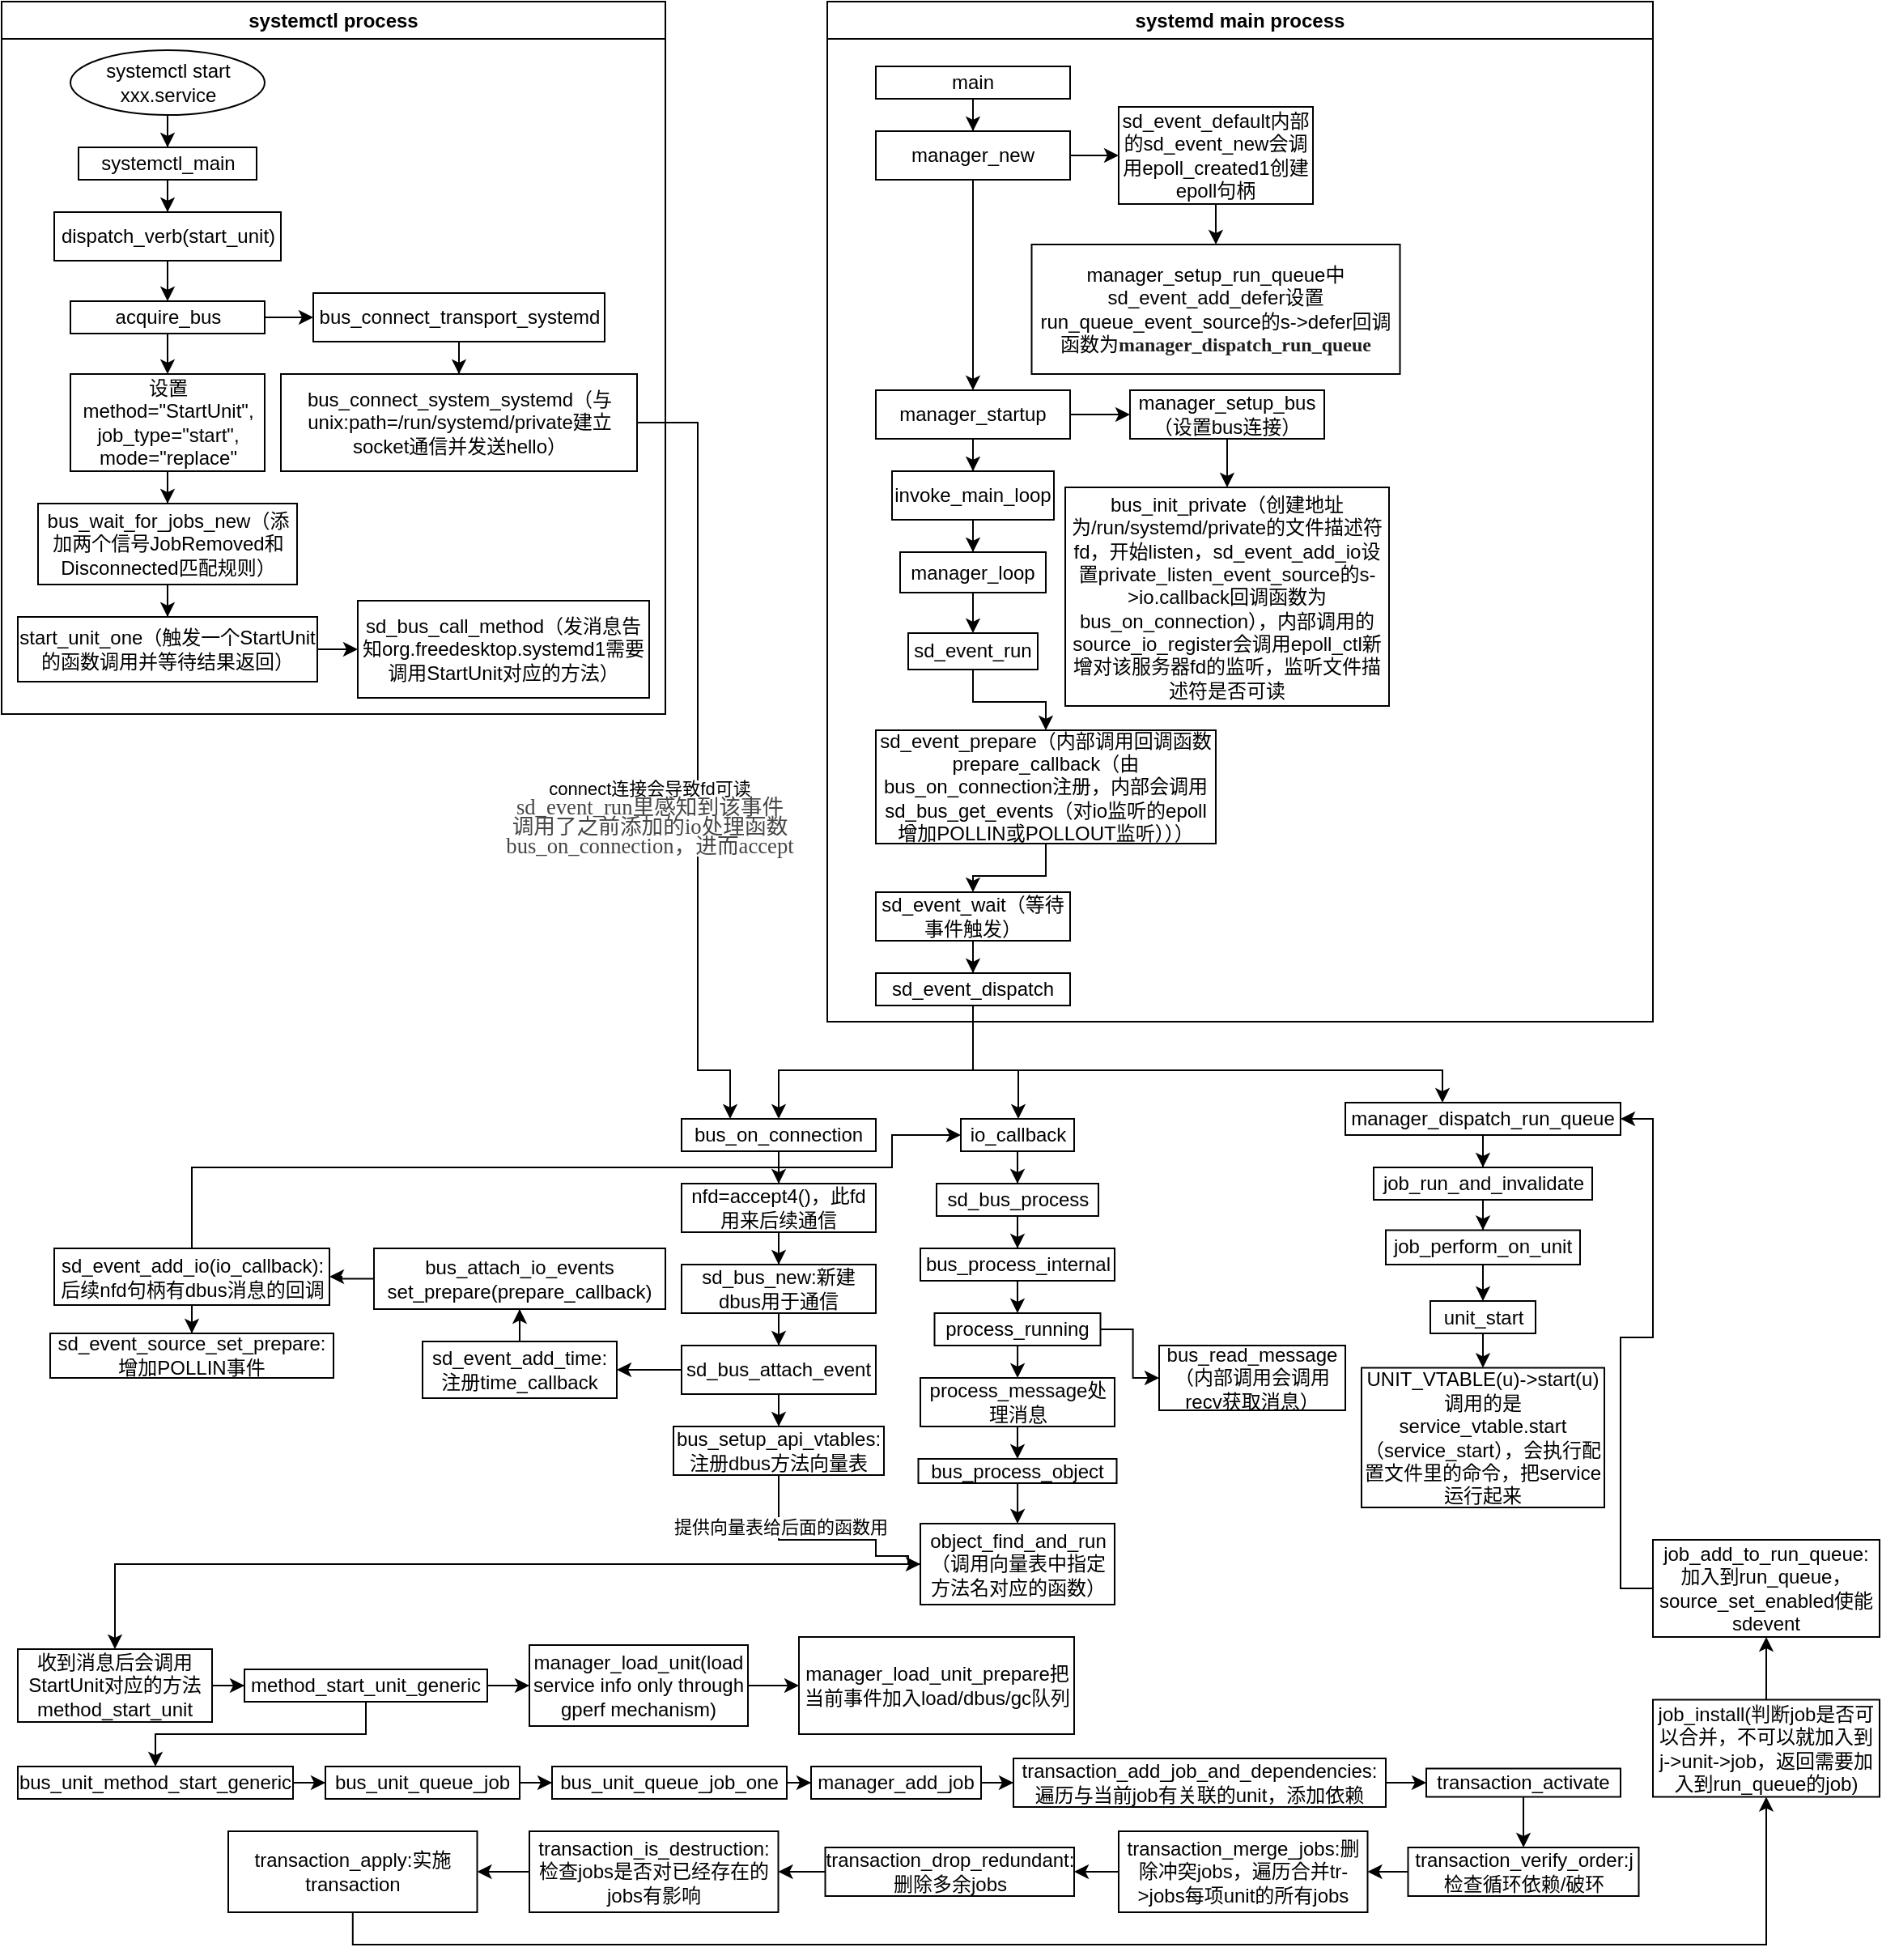 <mxfile version="21.6.8" type="device">
  <diagram name="第 1 页" id="Sv8gfq-oGtwOi1AYE0HM">
    <mxGraphModel dx="1035" dy="1901" grid="1" gridSize="10" guides="1" tooltips="1" connect="1" arrows="1" fold="1" page="1" pageScale="1" pageWidth="827" pageHeight="1169" math="0" shadow="0">
      <root>
        <mxCell id="0" />
        <mxCell id="1" parent="0" />
        <mxCell id="uN5XoOegQ3-Jw41yovLt-6" value="systemctl process" style="swimlane;whiteSpace=wrap;html=1;" parent="1" vertex="1">
          <mxGeometry x="20" y="-60" width="410" height="440" as="geometry">
            <mxRectangle x="70" y="-100" width="140" height="30" as="alternateBounds" />
          </mxGeometry>
        </mxCell>
        <mxCell id="uN5XoOegQ3-Jw41yovLt-11" value="" style="edgeStyle=orthogonalEdgeStyle;rounded=0;orthogonalLoop=1;jettySize=auto;html=1;" parent="uN5XoOegQ3-Jw41yovLt-6" source="uN5XoOegQ3-Jw41yovLt-3" target="uN5XoOegQ3-Jw41yovLt-10" edge="1">
          <mxGeometry relative="1" as="geometry" />
        </mxCell>
        <mxCell id="uN5XoOegQ3-Jw41yovLt-3" value="systemctl_main" style="whiteSpace=wrap;html=1;rounded=0;" parent="uN5XoOegQ3-Jw41yovLt-6" vertex="1">
          <mxGeometry x="47.5" y="90" width="110" height="20" as="geometry" />
        </mxCell>
        <mxCell id="uN5XoOegQ3-Jw41yovLt-31" style="edgeStyle=orthogonalEdgeStyle;rounded=0;orthogonalLoop=1;jettySize=auto;html=1;entryX=0.5;entryY=0;entryDx=0;entryDy=0;" parent="uN5XoOegQ3-Jw41yovLt-6" source="uN5XoOegQ3-Jw41yovLt-8" target="uN5XoOegQ3-Jw41yovLt-3" edge="1">
          <mxGeometry relative="1" as="geometry" />
        </mxCell>
        <mxCell id="uN5XoOegQ3-Jw41yovLt-8" value="systemctl start xxx.service" style="ellipse;whiteSpace=wrap;html=1;" parent="uN5XoOegQ3-Jw41yovLt-6" vertex="1">
          <mxGeometry x="42.5" y="30" width="120" height="40" as="geometry" />
        </mxCell>
        <mxCell id="uN5XoOegQ3-Jw41yovLt-13" value="" style="edgeStyle=orthogonalEdgeStyle;rounded=0;orthogonalLoop=1;jettySize=auto;html=1;" parent="uN5XoOegQ3-Jw41yovLt-6" source="uN5XoOegQ3-Jw41yovLt-10" target="uN5XoOegQ3-Jw41yovLt-12" edge="1">
          <mxGeometry relative="1" as="geometry" />
        </mxCell>
        <mxCell id="uN5XoOegQ3-Jw41yovLt-10" value="dispatch_verb(start_unit)" style="whiteSpace=wrap;html=1;rounded=0;" parent="uN5XoOegQ3-Jw41yovLt-6" vertex="1">
          <mxGeometry x="32.5" y="130" width="140" height="30" as="geometry" />
        </mxCell>
        <mxCell id="uN5XoOegQ3-Jw41yovLt-15" value="" style="edgeStyle=orthogonalEdgeStyle;rounded=0;orthogonalLoop=1;jettySize=auto;html=1;" parent="uN5XoOegQ3-Jw41yovLt-6" source="uN5XoOegQ3-Jw41yovLt-12" target="uN5XoOegQ3-Jw41yovLt-14" edge="1">
          <mxGeometry relative="1" as="geometry" />
        </mxCell>
        <mxCell id="uN5XoOegQ3-Jw41yovLt-19" value="" style="edgeStyle=orthogonalEdgeStyle;rounded=0;orthogonalLoop=1;jettySize=auto;html=1;" parent="uN5XoOegQ3-Jw41yovLt-6" source="uN5XoOegQ3-Jw41yovLt-12" target="uN5XoOegQ3-Jw41yovLt-18" edge="1">
          <mxGeometry relative="1" as="geometry" />
        </mxCell>
        <mxCell id="uN5XoOegQ3-Jw41yovLt-12" value="acquire_bus" style="rounded=0;whiteSpace=wrap;html=1;" parent="uN5XoOegQ3-Jw41yovLt-6" vertex="1">
          <mxGeometry x="42.5" y="185" width="120" height="20" as="geometry" />
        </mxCell>
        <mxCell id="uN5XoOegQ3-Jw41yovLt-17" value="" style="edgeStyle=orthogonalEdgeStyle;rounded=0;orthogonalLoop=1;jettySize=auto;html=1;" parent="uN5XoOegQ3-Jw41yovLt-6" source="uN5XoOegQ3-Jw41yovLt-14" target="uN5XoOegQ3-Jw41yovLt-16" edge="1">
          <mxGeometry relative="1" as="geometry" />
        </mxCell>
        <mxCell id="uN5XoOegQ3-Jw41yovLt-14" value="bus_connect_transport_systemd" style="whiteSpace=wrap;html=1;rounded=0;" parent="uN5XoOegQ3-Jw41yovLt-6" vertex="1">
          <mxGeometry x="192.5" y="180" width="180" height="30" as="geometry" />
        </mxCell>
        <mxCell id="uN5XoOegQ3-Jw41yovLt-16" value="bus_connect_system_systemd（与unix:path=/run/systemd/private建立socket通信并发送hello）" style="whiteSpace=wrap;html=1;rounded=0;" parent="uN5XoOegQ3-Jw41yovLt-6" vertex="1">
          <mxGeometry x="172.5" y="230" width="220" height="60" as="geometry" />
        </mxCell>
        <mxCell id="uN5XoOegQ3-Jw41yovLt-23" value="" style="edgeStyle=orthogonalEdgeStyle;rounded=0;orthogonalLoop=1;jettySize=auto;html=1;" parent="uN5XoOegQ3-Jw41yovLt-6" source="uN5XoOegQ3-Jw41yovLt-18" target="uN5XoOegQ3-Jw41yovLt-22" edge="1">
          <mxGeometry relative="1" as="geometry" />
        </mxCell>
        <mxCell id="uN5XoOegQ3-Jw41yovLt-18" value="设置method=&quot;StartUnit&quot;, job_type=&quot;start&quot;, mode=&quot;replace&quot;" style="whiteSpace=wrap;html=1;rounded=0;" parent="uN5XoOegQ3-Jw41yovLt-6" vertex="1">
          <mxGeometry x="42.5" y="230" width="120" height="60" as="geometry" />
        </mxCell>
        <mxCell id="uN5XoOegQ3-Jw41yovLt-25" value="" style="edgeStyle=orthogonalEdgeStyle;rounded=0;orthogonalLoop=1;jettySize=auto;html=1;" parent="uN5XoOegQ3-Jw41yovLt-6" source="uN5XoOegQ3-Jw41yovLt-22" target="uN5XoOegQ3-Jw41yovLt-24" edge="1">
          <mxGeometry relative="1" as="geometry" />
        </mxCell>
        <mxCell id="uN5XoOegQ3-Jw41yovLt-22" value="bus_wait_for_jobs_new（添加两个信号JobRemoved和Disconnected匹配规则）" style="whiteSpace=wrap;html=1;rounded=0;" parent="uN5XoOegQ3-Jw41yovLt-6" vertex="1">
          <mxGeometry x="22.5" y="310" width="160" height="50" as="geometry" />
        </mxCell>
        <mxCell id="uN5XoOegQ3-Jw41yovLt-27" value="" style="edgeStyle=orthogonalEdgeStyle;rounded=0;orthogonalLoop=1;jettySize=auto;html=1;" parent="uN5XoOegQ3-Jw41yovLt-6" source="uN5XoOegQ3-Jw41yovLt-24" target="uN5XoOegQ3-Jw41yovLt-26" edge="1">
          <mxGeometry relative="1" as="geometry" />
        </mxCell>
        <mxCell id="uN5XoOegQ3-Jw41yovLt-24" value="start_unit_one（触发一个StartUnit的函数调用并等待结果返回）" style="whiteSpace=wrap;html=1;rounded=0;" parent="uN5XoOegQ3-Jw41yovLt-6" vertex="1">
          <mxGeometry x="10" y="380" width="185" height="40" as="geometry" />
        </mxCell>
        <mxCell id="uN5XoOegQ3-Jw41yovLt-26" value="sd_bus_call_method（发消息告知org.freedesktop.systemd1需要调用StartUnit对应的方法）" style="whiteSpace=wrap;html=1;rounded=0;" parent="uN5XoOegQ3-Jw41yovLt-6" vertex="1">
          <mxGeometry x="220" y="370" width="180" height="60" as="geometry" />
        </mxCell>
        <mxCell id="uN5XoOegQ3-Jw41yovLt-33" value="systemd main process" style="swimlane;whiteSpace=wrap;html=1;" parent="1" vertex="1">
          <mxGeometry x="530" y="-60" width="510" height="630" as="geometry">
            <mxRectangle x="530" y="-60" width="170" height="30" as="alternateBounds" />
          </mxGeometry>
        </mxCell>
        <mxCell id="uN5XoOegQ3-Jw41yovLt-36" value="" style="edgeStyle=orthogonalEdgeStyle;rounded=0;orthogonalLoop=1;jettySize=auto;html=1;" parent="uN5XoOegQ3-Jw41yovLt-33" source="uN5XoOegQ3-Jw41yovLt-34" target="uN5XoOegQ3-Jw41yovLt-35" edge="1">
          <mxGeometry relative="1" as="geometry" />
        </mxCell>
        <mxCell id="uN5XoOegQ3-Jw41yovLt-34" value="main" style="whiteSpace=wrap;html=1;" parent="uN5XoOegQ3-Jw41yovLt-33" vertex="1">
          <mxGeometry x="30" y="40" width="120" height="20" as="geometry" />
        </mxCell>
        <mxCell id="uN5XoOegQ3-Jw41yovLt-38" value="" style="edgeStyle=orthogonalEdgeStyle;rounded=0;orthogonalLoop=1;jettySize=auto;html=1;" parent="uN5XoOegQ3-Jw41yovLt-33" source="uN5XoOegQ3-Jw41yovLt-35" target="uN5XoOegQ3-Jw41yovLt-37" edge="1">
          <mxGeometry relative="1" as="geometry" />
        </mxCell>
        <mxCell id="uN5XoOegQ3-Jw41yovLt-47" value="" style="edgeStyle=orthogonalEdgeStyle;rounded=0;orthogonalLoop=1;jettySize=auto;html=1;" parent="uN5XoOegQ3-Jw41yovLt-33" source="uN5XoOegQ3-Jw41yovLt-35" target="uN5XoOegQ3-Jw41yovLt-46" edge="1">
          <mxGeometry relative="1" as="geometry" />
        </mxCell>
        <mxCell id="uN5XoOegQ3-Jw41yovLt-35" value="manager_new" style="whiteSpace=wrap;html=1;" parent="uN5XoOegQ3-Jw41yovLt-33" vertex="1">
          <mxGeometry x="30" y="80" width="120" height="30" as="geometry" />
        </mxCell>
        <mxCell id="uN5XoOegQ3-Jw41yovLt-43" value="" style="edgeStyle=orthogonalEdgeStyle;rounded=0;orthogonalLoop=1;jettySize=auto;html=1;" parent="uN5XoOegQ3-Jw41yovLt-33" source="uN5XoOegQ3-Jw41yovLt-37" target="uN5XoOegQ3-Jw41yovLt-39" edge="1">
          <mxGeometry relative="1" as="geometry" />
        </mxCell>
        <mxCell id="uN5XoOegQ3-Jw41yovLt-37" value="sd_event_default内部的sd_event_new会调用epoll_created1创建epoll句柄" style="whiteSpace=wrap;html=1;" parent="uN5XoOegQ3-Jw41yovLt-33" vertex="1">
          <mxGeometry x="180" y="65" width="120" height="60" as="geometry" />
        </mxCell>
        <mxCell id="uN5XoOegQ3-Jw41yovLt-39" value="manager_setup_run_queue中sd_event_add_defer设置run_queue_event_source的s-&amp;gt;defer回调函数为&lt;span style=&quot;font-family: &amp;quot;Microsoft YaHei&amp;quot;; font-weight: 600;&quot;&gt;&lt;font style=&quot;font-size: 12px;&quot; color=&quot;#1e1e1e&quot;&gt;manager_dispatch_run_queue&lt;/font&gt;&lt;/span&gt;" style="whiteSpace=wrap;html=1;align=center;verticalAlign=middle;" parent="uN5XoOegQ3-Jw41yovLt-33" vertex="1">
          <mxGeometry x="126.25" y="150" width="227.5" height="80" as="geometry" />
        </mxCell>
        <mxCell id="uN5XoOegQ3-Jw41yovLt-50" value="" style="edgeStyle=orthogonalEdgeStyle;rounded=0;orthogonalLoop=1;jettySize=auto;html=1;" parent="uN5XoOegQ3-Jw41yovLt-33" source="uN5XoOegQ3-Jw41yovLt-46" target="uN5XoOegQ3-Jw41yovLt-49" edge="1">
          <mxGeometry relative="1" as="geometry" />
        </mxCell>
        <mxCell id="uN5XoOegQ3-Jw41yovLt-54" value="" style="edgeStyle=orthogonalEdgeStyle;rounded=0;orthogonalLoop=1;jettySize=auto;html=1;" parent="uN5XoOegQ3-Jw41yovLt-33" source="uN5XoOegQ3-Jw41yovLt-46" target="uN5XoOegQ3-Jw41yovLt-53" edge="1">
          <mxGeometry relative="1" as="geometry" />
        </mxCell>
        <mxCell id="uN5XoOegQ3-Jw41yovLt-46" value="manager_startup" style="whiteSpace=wrap;html=1;" parent="uN5XoOegQ3-Jw41yovLt-33" vertex="1">
          <mxGeometry x="30" y="240" width="120" height="30" as="geometry" />
        </mxCell>
        <mxCell id="uN5XoOegQ3-Jw41yovLt-52" value="" style="edgeStyle=orthogonalEdgeStyle;rounded=0;orthogonalLoop=1;jettySize=auto;html=1;" parent="uN5XoOegQ3-Jw41yovLt-33" source="uN5XoOegQ3-Jw41yovLt-49" target="uN5XoOegQ3-Jw41yovLt-51" edge="1">
          <mxGeometry relative="1" as="geometry" />
        </mxCell>
        <mxCell id="uN5XoOegQ3-Jw41yovLt-49" value="manager_setup_bus（设置bus连接）" style="whiteSpace=wrap;html=1;" parent="uN5XoOegQ3-Jw41yovLt-33" vertex="1">
          <mxGeometry x="187" y="240" width="120" height="30" as="geometry" />
        </mxCell>
        <mxCell id="uN5XoOegQ3-Jw41yovLt-51" value="bus_init_private（创建地址为/run/systemd/private的文件描述符fd，开始listen，sd_event_add_io设置private_listen_event_source的s-&amp;gt;io.callback回调函数为bus_on_connection），内部调用的source_io_register会调用epoll_ctl新增对该服务器fd的监听，监听文件描述符是否可读" style="whiteSpace=wrap;html=1;" parent="uN5XoOegQ3-Jw41yovLt-33" vertex="1">
          <mxGeometry x="147" y="300" width="200" height="135" as="geometry" />
        </mxCell>
        <mxCell id="uN5XoOegQ3-Jw41yovLt-56" value="" style="edgeStyle=orthogonalEdgeStyle;rounded=0;orthogonalLoop=1;jettySize=auto;html=1;" parent="uN5XoOegQ3-Jw41yovLt-33" source="uN5XoOegQ3-Jw41yovLt-53" target="uN5XoOegQ3-Jw41yovLt-55" edge="1">
          <mxGeometry relative="1" as="geometry" />
        </mxCell>
        <mxCell id="uN5XoOegQ3-Jw41yovLt-53" value="invoke_main_loop" style="whiteSpace=wrap;html=1;" parent="uN5XoOegQ3-Jw41yovLt-33" vertex="1">
          <mxGeometry x="40" y="290" width="100" height="30" as="geometry" />
        </mxCell>
        <mxCell id="uN5XoOegQ3-Jw41yovLt-58" value="" style="edgeStyle=orthogonalEdgeStyle;rounded=0;orthogonalLoop=1;jettySize=auto;html=1;" parent="uN5XoOegQ3-Jw41yovLt-33" source="uN5XoOegQ3-Jw41yovLt-55" target="uN5XoOegQ3-Jw41yovLt-57" edge="1">
          <mxGeometry relative="1" as="geometry" />
        </mxCell>
        <mxCell id="uN5XoOegQ3-Jw41yovLt-55" value="manager_loop" style="whiteSpace=wrap;html=1;" parent="uN5XoOegQ3-Jw41yovLt-33" vertex="1">
          <mxGeometry x="45" y="340" width="90" height="25" as="geometry" />
        </mxCell>
        <mxCell id="uN5XoOegQ3-Jw41yovLt-60" value="" style="edgeStyle=orthogonalEdgeStyle;rounded=0;orthogonalLoop=1;jettySize=auto;html=1;" parent="uN5XoOegQ3-Jw41yovLt-33" source="uN5XoOegQ3-Jw41yovLt-57" target="uN5XoOegQ3-Jw41yovLt-59" edge="1">
          <mxGeometry relative="1" as="geometry" />
        </mxCell>
        <mxCell id="uN5XoOegQ3-Jw41yovLt-57" value="sd_event_run" style="whiteSpace=wrap;html=1;" parent="uN5XoOegQ3-Jw41yovLt-33" vertex="1">
          <mxGeometry x="50" y="390" width="80" height="22.5" as="geometry" />
        </mxCell>
        <mxCell id="uN5XoOegQ3-Jw41yovLt-62" value="" style="edgeStyle=orthogonalEdgeStyle;rounded=0;orthogonalLoop=1;jettySize=auto;html=1;" parent="uN5XoOegQ3-Jw41yovLt-33" source="uN5XoOegQ3-Jw41yovLt-59" target="uN5XoOegQ3-Jw41yovLt-61" edge="1">
          <mxGeometry relative="1" as="geometry" />
        </mxCell>
        <mxCell id="uN5XoOegQ3-Jw41yovLt-59" value="sd_event_prepare（内部调用回调函数prepare_callback（由bus_on_connection注册，内部会调用sd_bus_get_events（对io监听的epoll增加POLLIN或POLLOUT监听）））" style="whiteSpace=wrap;html=1;" parent="uN5XoOegQ3-Jw41yovLt-33" vertex="1">
          <mxGeometry x="30" y="450" width="210" height="70" as="geometry" />
        </mxCell>
        <mxCell id="uN5XoOegQ3-Jw41yovLt-64" value="" style="edgeStyle=orthogonalEdgeStyle;rounded=0;orthogonalLoop=1;jettySize=auto;html=1;" parent="uN5XoOegQ3-Jw41yovLt-33" source="uN5XoOegQ3-Jw41yovLt-61" target="uN5XoOegQ3-Jw41yovLt-63" edge="1">
          <mxGeometry relative="1" as="geometry" />
        </mxCell>
        <mxCell id="uN5XoOegQ3-Jw41yovLt-61" value="sd_event_wait（等待事件触发）" style="whiteSpace=wrap;html=1;" parent="uN5XoOegQ3-Jw41yovLt-33" vertex="1">
          <mxGeometry x="30" y="550" width="120" height="30" as="geometry" />
        </mxCell>
        <mxCell id="uN5XoOegQ3-Jw41yovLt-63" value="sd_event_dispatch" style="whiteSpace=wrap;html=1;" parent="uN5XoOegQ3-Jw41yovLt-33" vertex="1">
          <mxGeometry x="30" y="600" width="120" height="20" as="geometry" />
        </mxCell>
        <mxCell id="uN5XoOegQ3-Jw41yovLt-67" style="edgeStyle=orthogonalEdgeStyle;rounded=0;orthogonalLoop=1;jettySize=auto;html=1;entryX=0.25;entryY=0;entryDx=0;entryDy=0;" parent="1" source="uN5XoOegQ3-Jw41yovLt-16" target="uN5XoOegQ3-Jw41yovLt-65" edge="1">
          <mxGeometry relative="1" as="geometry">
            <Array as="points">
              <mxPoint x="450" y="200" />
              <mxPoint x="450" y="600" />
              <mxPoint x="470" y="600" />
            </Array>
          </mxGeometry>
        </mxCell>
        <mxCell id="uN5XoOegQ3-Jw41yovLt-68" value="&lt;p style=&quot;margin: 0px; line-height: 100%;&quot; align=&quot;center&quot;&gt;connect连接会导致fd可读&lt;/p&gt;&lt;p style=&quot;margin: 0px; line-height: 100%;&quot; align=&quot;center&quot;&gt;&lt;span style=&quot;color: rgb(69, 69, 69); font-family: &amp;quot;Microsoft YaHei&amp;quot;; font-size: 10pt;&quot;&gt;sd_event_run里感知到该事件&lt;/span&gt;&lt;/p&gt;&lt;p style=&quot;margin: 0px; line-height: 100%;&quot; align=&quot;center&quot;&gt;&lt;span style=&quot;font-family: &amp;quot;Microsoft YaHei&amp;quot;; font-size: 10pt; color: rgb(69, 69, 69);&quot;&gt;调用了之前添加的io处理函数&lt;/span&gt;&lt;/p&gt;&lt;p style=&quot;margin: 0px; line-height: 100%;&quot; align=&quot;center&quot;&gt;&lt;span style=&quot;font-family: &amp;quot;Microsoft YaHei&amp;quot;; font-size: 10pt; color: rgb(69, 69, 69);&quot;&gt;bus_on_connection，进而accept&lt;/span&gt;&lt;/p&gt;" style="edgeLabel;html=1;align=center;verticalAlign=middle;resizable=0;points=[];labelBackgroundColor=default;labelBorderColor=none;" parent="uN5XoOegQ3-Jw41yovLt-67" vertex="1" connectable="0">
          <mxGeometry x="-0.057" y="-1" relative="1" as="geometry">
            <mxPoint x="-29" y="51" as="offset" />
          </mxGeometry>
        </mxCell>
        <mxCell id="uN5XoOegQ3-Jw41yovLt-70" value="" style="edgeStyle=orthogonalEdgeStyle;rounded=0;orthogonalLoop=1;jettySize=auto;html=1;" parent="1" source="uN5XoOegQ3-Jw41yovLt-65" target="uN5XoOegQ3-Jw41yovLt-69" edge="1">
          <mxGeometry relative="1" as="geometry" />
        </mxCell>
        <mxCell id="uN5XoOegQ3-Jw41yovLt-65" value="bus_on_connection" style="whiteSpace=wrap;html=1;" parent="1" vertex="1">
          <mxGeometry x="440" y="630" width="120" height="20" as="geometry" />
        </mxCell>
        <mxCell id="uN5XoOegQ3-Jw41yovLt-66" value="" style="edgeStyle=orthogonalEdgeStyle;rounded=0;orthogonalLoop=1;jettySize=auto;html=1;" parent="1" source="uN5XoOegQ3-Jw41yovLt-63" target="uN5XoOegQ3-Jw41yovLt-65" edge="1">
          <mxGeometry relative="1" as="geometry">
            <Array as="points">
              <mxPoint x="620" y="600" />
              <mxPoint x="500" y="600" />
            </Array>
          </mxGeometry>
        </mxCell>
        <mxCell id="uN5XoOegQ3-Jw41yovLt-72" value="" style="edgeStyle=orthogonalEdgeStyle;rounded=0;orthogonalLoop=1;jettySize=auto;html=1;" parent="1" source="uN5XoOegQ3-Jw41yovLt-69" target="uN5XoOegQ3-Jw41yovLt-71" edge="1">
          <mxGeometry relative="1" as="geometry" />
        </mxCell>
        <mxCell id="uN5XoOegQ3-Jw41yovLt-69" value="nfd=accept4()，此fd用来后续通信" style="whiteSpace=wrap;html=1;" parent="1" vertex="1">
          <mxGeometry x="440" y="670" width="120" height="30" as="geometry" />
        </mxCell>
        <mxCell id="uN5XoOegQ3-Jw41yovLt-74" value="" style="edgeStyle=orthogonalEdgeStyle;rounded=0;orthogonalLoop=1;jettySize=auto;html=1;" parent="1" source="uN5XoOegQ3-Jw41yovLt-71" target="uN5XoOegQ3-Jw41yovLt-73" edge="1">
          <mxGeometry relative="1" as="geometry" />
        </mxCell>
        <mxCell id="uN5XoOegQ3-Jw41yovLt-71" value="sd_bus_new:新建dbus用于通信" style="whiteSpace=wrap;html=1;" parent="1" vertex="1">
          <mxGeometry x="440" y="720" width="120" height="30" as="geometry" />
        </mxCell>
        <mxCell id="uN5XoOegQ3-Jw41yovLt-76" value="" style="edgeStyle=orthogonalEdgeStyle;rounded=0;orthogonalLoop=1;jettySize=auto;html=1;" parent="1" source="uN5XoOegQ3-Jw41yovLt-73" target="uN5XoOegQ3-Jw41yovLt-75" edge="1">
          <mxGeometry relative="1" as="geometry" />
        </mxCell>
        <mxCell id="uN5XoOegQ3-Jw41yovLt-78" value="" style="edgeStyle=orthogonalEdgeStyle;rounded=0;orthogonalLoop=1;jettySize=auto;html=1;" parent="1" source="uN5XoOegQ3-Jw41yovLt-73" target="uN5XoOegQ3-Jw41yovLt-77" edge="1">
          <mxGeometry relative="1" as="geometry" />
        </mxCell>
        <mxCell id="uN5XoOegQ3-Jw41yovLt-73" value="sd_bus_attach_event" style="whiteSpace=wrap;html=1;" parent="1" vertex="1">
          <mxGeometry x="440" y="770" width="120" height="30" as="geometry" />
        </mxCell>
        <mxCell id="uN5XoOegQ3-Jw41yovLt-104" style="edgeStyle=orthogonalEdgeStyle;rounded=0;orthogonalLoop=1;jettySize=auto;html=1;entryX=0;entryY=0.5;entryDx=0;entryDy=0;" parent="1" source="uN5XoOegQ3-Jw41yovLt-75" target="uN5XoOegQ3-Jw41yovLt-102" edge="1">
          <mxGeometry relative="1" as="geometry">
            <Array as="points">
              <mxPoint x="500" y="890" />
              <mxPoint x="560" y="890" />
              <mxPoint x="560" y="900" />
              <mxPoint x="580" y="900" />
              <mxPoint x="580" y="905" />
            </Array>
          </mxGeometry>
        </mxCell>
        <mxCell id="uN5XoOegQ3-Jw41yovLt-105" value="提供向量表给后面的函数用" style="edgeLabel;html=1;align=center;verticalAlign=middle;resizable=0;points=[];" parent="uN5XoOegQ3-Jw41yovLt-104" vertex="1" connectable="0">
          <mxGeometry x="-0.561" y="1" relative="1" as="geometry">
            <mxPoint as="offset" />
          </mxGeometry>
        </mxCell>
        <mxCell id="uN5XoOegQ3-Jw41yovLt-75" value="bus_setup_api_vtables:注册dbus方法向量表" style="whiteSpace=wrap;html=1;" parent="1" vertex="1">
          <mxGeometry x="435" y="820" width="130" height="30" as="geometry" />
        </mxCell>
        <mxCell id="uN5XoOegQ3-Jw41yovLt-80" value="" style="edgeStyle=orthogonalEdgeStyle;rounded=0;orthogonalLoop=1;jettySize=auto;html=1;" parent="1" source="uN5XoOegQ3-Jw41yovLt-77" target="uN5XoOegQ3-Jw41yovLt-79" edge="1">
          <mxGeometry relative="1" as="geometry" />
        </mxCell>
        <mxCell id="uN5XoOegQ3-Jw41yovLt-77" value="sd_event_add_time:注册time_callback" style="whiteSpace=wrap;html=1;" parent="1" vertex="1">
          <mxGeometry x="280" y="767.5" width="120" height="35" as="geometry" />
        </mxCell>
        <mxCell id="uN5XoOegQ3-Jw41yovLt-82" value="" style="edgeStyle=orthogonalEdgeStyle;rounded=0;orthogonalLoop=1;jettySize=auto;html=1;" parent="1" source="uN5XoOegQ3-Jw41yovLt-79" target="uN5XoOegQ3-Jw41yovLt-81" edge="1">
          <mxGeometry relative="1" as="geometry" />
        </mxCell>
        <mxCell id="uN5XoOegQ3-Jw41yovLt-79" value="bus_attach_io_events&lt;br&gt;set_prepare(prepare_callback)" style="whiteSpace=wrap;html=1;" parent="1" vertex="1">
          <mxGeometry x="250" y="710" width="180" height="37.5" as="geometry" />
        </mxCell>
        <mxCell id="uN5XoOegQ3-Jw41yovLt-86" value="" style="edgeStyle=orthogonalEdgeStyle;rounded=0;orthogonalLoop=1;jettySize=auto;html=1;" parent="1" source="uN5XoOegQ3-Jw41yovLt-81" target="uN5XoOegQ3-Jw41yovLt-85" edge="1">
          <mxGeometry relative="1" as="geometry" />
        </mxCell>
        <mxCell id="uN5XoOegQ3-Jw41yovLt-89" style="edgeStyle=orthogonalEdgeStyle;rounded=0;orthogonalLoop=1;jettySize=auto;html=1;entryX=0;entryY=0.5;entryDx=0;entryDy=0;" parent="1" source="uN5XoOegQ3-Jw41yovLt-81" target="uN5XoOegQ3-Jw41yovLt-87" edge="1">
          <mxGeometry relative="1" as="geometry">
            <Array as="points">
              <mxPoint x="138" y="660" />
              <mxPoint x="570" y="660" />
              <mxPoint x="570" y="640" />
            </Array>
          </mxGeometry>
        </mxCell>
        <mxCell id="uN5XoOegQ3-Jw41yovLt-81" value="sd_event_add_io(io_callback):后续nfd句柄有dbus消息的回调" style="whiteSpace=wrap;html=1;" parent="1" vertex="1">
          <mxGeometry x="52.5" y="710" width="170" height="35" as="geometry" />
        </mxCell>
        <mxCell id="uN5XoOegQ3-Jw41yovLt-85" value="sd_event_source_set_prepare:增加POLLIN事件" style="whiteSpace=wrap;html=1;" parent="1" vertex="1">
          <mxGeometry x="50" y="762.5" width="175" height="27.5" as="geometry" />
        </mxCell>
        <mxCell id="uN5XoOegQ3-Jw41yovLt-91" value="" style="edgeStyle=orthogonalEdgeStyle;rounded=0;orthogonalLoop=1;jettySize=auto;html=1;" parent="1" source="uN5XoOegQ3-Jw41yovLt-87" target="uN5XoOegQ3-Jw41yovLt-90" edge="1">
          <mxGeometry relative="1" as="geometry" />
        </mxCell>
        <mxCell id="uN5XoOegQ3-Jw41yovLt-87" value="io_callback" style="whiteSpace=wrap;html=1;" parent="1" vertex="1">
          <mxGeometry x="612.5" y="630" width="70" height="20" as="geometry" />
        </mxCell>
        <mxCell id="uN5XoOegQ3-Jw41yovLt-88" value="" style="edgeStyle=orthogonalEdgeStyle;rounded=0;orthogonalLoop=1;jettySize=auto;html=1;" parent="1" source="uN5XoOegQ3-Jw41yovLt-63" target="uN5XoOegQ3-Jw41yovLt-87" edge="1">
          <mxGeometry relative="1" as="geometry">
            <Array as="points">
              <mxPoint x="620" y="600" />
              <mxPoint x="648" y="600" />
            </Array>
          </mxGeometry>
        </mxCell>
        <mxCell id="uN5XoOegQ3-Jw41yovLt-93" value="" style="edgeStyle=orthogonalEdgeStyle;rounded=0;orthogonalLoop=1;jettySize=auto;html=1;" parent="1" source="uN5XoOegQ3-Jw41yovLt-90" target="uN5XoOegQ3-Jw41yovLt-92" edge="1">
          <mxGeometry relative="1" as="geometry" />
        </mxCell>
        <mxCell id="uN5XoOegQ3-Jw41yovLt-90" value="sd_bus_process" style="whiteSpace=wrap;html=1;" parent="1" vertex="1">
          <mxGeometry x="597.5" y="670" width="100" height="20" as="geometry" />
        </mxCell>
        <mxCell id="uN5XoOegQ3-Jw41yovLt-95" value="" style="edgeStyle=orthogonalEdgeStyle;rounded=0;orthogonalLoop=1;jettySize=auto;html=1;" parent="1" source="uN5XoOegQ3-Jw41yovLt-92" target="uN5XoOegQ3-Jw41yovLt-94" edge="1">
          <mxGeometry relative="1" as="geometry" />
        </mxCell>
        <mxCell id="uN5XoOegQ3-Jw41yovLt-92" value="bus_process_internal" style="whiteSpace=wrap;html=1;" parent="1" vertex="1">
          <mxGeometry x="587.5" y="710" width="120" height="20" as="geometry" />
        </mxCell>
        <mxCell id="uN5XoOegQ3-Jw41yovLt-97" value="" style="edgeStyle=orthogonalEdgeStyle;rounded=0;orthogonalLoop=1;jettySize=auto;html=1;" parent="1" source="uN5XoOegQ3-Jw41yovLt-94" target="uN5XoOegQ3-Jw41yovLt-96" edge="1">
          <mxGeometry relative="1" as="geometry" />
        </mxCell>
        <mxCell id="uN5XoOegQ3-Jw41yovLt-99" value="" style="edgeStyle=orthogonalEdgeStyle;rounded=0;orthogonalLoop=1;jettySize=auto;html=1;" parent="1" source="uN5XoOegQ3-Jw41yovLt-94" target="uN5XoOegQ3-Jw41yovLt-98" edge="1">
          <mxGeometry relative="1" as="geometry" />
        </mxCell>
        <mxCell id="uN5XoOegQ3-Jw41yovLt-94" value="process_running" style="whiteSpace=wrap;html=1;" parent="1" vertex="1">
          <mxGeometry x="596.25" y="750" width="102.5" height="20" as="geometry" />
        </mxCell>
        <mxCell id="uN5XoOegQ3-Jw41yovLt-101" value="" style="edgeStyle=orthogonalEdgeStyle;rounded=0;orthogonalLoop=1;jettySize=auto;html=1;" parent="1" source="uN5XoOegQ3-Jw41yovLt-96" target="uN5XoOegQ3-Jw41yovLt-100" edge="1">
          <mxGeometry relative="1" as="geometry" />
        </mxCell>
        <mxCell id="uN5XoOegQ3-Jw41yovLt-96" value="process_message处理消息" style="whiteSpace=wrap;html=1;" parent="1" vertex="1">
          <mxGeometry x="587.5" y="790" width="120" height="30" as="geometry" />
        </mxCell>
        <mxCell id="uN5XoOegQ3-Jw41yovLt-98" value="bus_read_message（内部调用会调用recv获取消息）" style="whiteSpace=wrap;html=1;" parent="1" vertex="1">
          <mxGeometry x="735" y="770" width="115" height="40" as="geometry" />
        </mxCell>
        <mxCell id="uN5XoOegQ3-Jw41yovLt-103" value="" style="edgeStyle=orthogonalEdgeStyle;rounded=0;orthogonalLoop=1;jettySize=auto;html=1;" parent="1" source="uN5XoOegQ3-Jw41yovLt-100" target="uN5XoOegQ3-Jw41yovLt-102" edge="1">
          <mxGeometry relative="1" as="geometry" />
        </mxCell>
        <mxCell id="uN5XoOegQ3-Jw41yovLt-100" value="bus_process_object" style="whiteSpace=wrap;html=1;" parent="1" vertex="1">
          <mxGeometry x="586.25" y="840" width="122.5" height="15" as="geometry" />
        </mxCell>
        <mxCell id="uN5XoOegQ3-Jw41yovLt-108" value="" style="edgeStyle=orthogonalEdgeStyle;rounded=0;orthogonalLoop=1;jettySize=auto;html=1;" parent="1" source="uN5XoOegQ3-Jw41yovLt-102" target="uN5XoOegQ3-Jw41yovLt-107" edge="1">
          <mxGeometry relative="1" as="geometry" />
        </mxCell>
        <mxCell id="uN5XoOegQ3-Jw41yovLt-102" value="object_find_and_run（调用向量表中指定方法名对应的函数）" style="whiteSpace=wrap;html=1;" parent="1" vertex="1">
          <mxGeometry x="587.5" y="880" width="120" height="50" as="geometry" />
        </mxCell>
        <mxCell id="uN5XoOegQ3-Jw41yovLt-111" value="" style="edgeStyle=orthogonalEdgeStyle;rounded=0;orthogonalLoop=1;jettySize=auto;html=1;" parent="1" source="uN5XoOegQ3-Jw41yovLt-107" target="uN5XoOegQ3-Jw41yovLt-110" edge="1">
          <mxGeometry relative="1" as="geometry" />
        </mxCell>
        <mxCell id="uN5XoOegQ3-Jw41yovLt-107" value="收到消息后会调用StartUnit对应的方法method_start_unit" style="whiteSpace=wrap;html=1;" parent="1" vertex="1">
          <mxGeometry x="30" y="957.5" width="120" height="45" as="geometry" />
        </mxCell>
        <mxCell id="uN5XoOegQ3-Jw41yovLt-130" value="" style="edgeStyle=orthogonalEdgeStyle;rounded=0;orthogonalLoop=1;jettySize=auto;html=1;" parent="1" source="uN5XoOegQ3-Jw41yovLt-110" target="uN5XoOegQ3-Jw41yovLt-112" edge="1">
          <mxGeometry relative="1" as="geometry" />
        </mxCell>
        <mxCell id="uN5XoOegQ3-Jw41yovLt-133" style="edgeStyle=orthogonalEdgeStyle;rounded=0;orthogonalLoop=1;jettySize=auto;html=1;entryX=0.5;entryY=0;entryDx=0;entryDy=0;" parent="1" source="uN5XoOegQ3-Jw41yovLt-110" target="uN5XoOegQ3-Jw41yovLt-116" edge="1">
          <mxGeometry relative="1" as="geometry" />
        </mxCell>
        <mxCell id="uN5XoOegQ3-Jw41yovLt-110" value="method_start_unit_generic" style="whiteSpace=wrap;html=1;" parent="1" vertex="1">
          <mxGeometry x="170" y="970" width="150" height="20" as="geometry" />
        </mxCell>
        <mxCell id="uN5XoOegQ3-Jw41yovLt-115" value="" style="edgeStyle=orthogonalEdgeStyle;rounded=0;orthogonalLoop=1;jettySize=auto;html=1;" parent="1" source="uN5XoOegQ3-Jw41yovLt-112" target="uN5XoOegQ3-Jw41yovLt-114" edge="1">
          <mxGeometry relative="1" as="geometry" />
        </mxCell>
        <mxCell id="uN5XoOegQ3-Jw41yovLt-112" value="manager_load_unit(load service info only through gperf mechanism)" style="whiteSpace=wrap;html=1;" parent="1" vertex="1">
          <mxGeometry x="346" y="955" width="135" height="50" as="geometry" />
        </mxCell>
        <mxCell id="uN5XoOegQ3-Jw41yovLt-114" value="manager_load_unit_prepare把当前事件加入load/dbus/gc队列" style="whiteSpace=wrap;html=1;" parent="1" vertex="1">
          <mxGeometry x="512.5" y="950" width="170" height="60" as="geometry" />
        </mxCell>
        <mxCell id="uN5XoOegQ3-Jw41yovLt-119" value="" style="edgeStyle=orthogonalEdgeStyle;rounded=0;orthogonalLoop=1;jettySize=auto;html=1;" parent="1" source="uN5XoOegQ3-Jw41yovLt-116" target="uN5XoOegQ3-Jw41yovLt-118" edge="1">
          <mxGeometry relative="1" as="geometry" />
        </mxCell>
        <mxCell id="uN5XoOegQ3-Jw41yovLt-116" value="bus_unit_method_start_generic" style="whiteSpace=wrap;html=1;" parent="1" vertex="1">
          <mxGeometry x="30" y="1030" width="170" height="20" as="geometry" />
        </mxCell>
        <mxCell id="uN5XoOegQ3-Jw41yovLt-134" value="" style="edgeStyle=orthogonalEdgeStyle;rounded=0;orthogonalLoop=1;jettySize=auto;html=1;" parent="1" source="uN5XoOegQ3-Jw41yovLt-118" target="uN5XoOegQ3-Jw41yovLt-120" edge="1">
          <mxGeometry relative="1" as="geometry" />
        </mxCell>
        <mxCell id="uN5XoOegQ3-Jw41yovLt-118" value="bus_unit_queue_job" style="whiteSpace=wrap;html=1;" parent="1" vertex="1">
          <mxGeometry x="220" y="1030" width="120" height="20" as="geometry" />
        </mxCell>
        <mxCell id="uN5XoOegQ3-Jw41yovLt-135" value="" style="edgeStyle=orthogonalEdgeStyle;rounded=0;orthogonalLoop=1;jettySize=auto;html=1;" parent="1" source="uN5XoOegQ3-Jw41yovLt-120" target="uN5XoOegQ3-Jw41yovLt-122" edge="1">
          <mxGeometry relative="1" as="geometry" />
        </mxCell>
        <mxCell id="uN5XoOegQ3-Jw41yovLt-120" value="bus_unit_queue_job_one" style="whiteSpace=wrap;html=1;" parent="1" vertex="1">
          <mxGeometry x="360" y="1030" width="145" height="20" as="geometry" />
        </mxCell>
        <mxCell id="M39qMp8Szm_V3O1wPrxd-8" value="" style="edgeStyle=orthogonalEdgeStyle;rounded=0;orthogonalLoop=1;jettySize=auto;html=1;" edge="1" parent="1" source="uN5XoOegQ3-Jw41yovLt-122" target="M39qMp8Szm_V3O1wPrxd-7">
          <mxGeometry relative="1" as="geometry" />
        </mxCell>
        <mxCell id="uN5XoOegQ3-Jw41yovLt-122" value="manager_add_job" style="whiteSpace=wrap;html=1;" parent="1" vertex="1">
          <mxGeometry x="520" y="1030" width="105" height="20" as="geometry" />
        </mxCell>
        <mxCell id="uN5XoOegQ3-Jw41yovLt-138" value="" style="edgeStyle=orthogonalEdgeStyle;rounded=0;orthogonalLoop=1;jettySize=auto;html=1;" parent="1" source="uN5XoOegQ3-Jw41yovLt-124" target="uN5XoOegQ3-Jw41yovLt-126" edge="1">
          <mxGeometry relative="1" as="geometry" />
        </mxCell>
        <mxCell id="uN5XoOegQ3-Jw41yovLt-124" value="transaction_activate" style="whiteSpace=wrap;html=1;" parent="1" vertex="1">
          <mxGeometry x="900" y="1031.25" width="120" height="17.5" as="geometry" />
        </mxCell>
        <mxCell id="M39qMp8Szm_V3O1wPrxd-13" value="" style="edgeStyle=orthogonalEdgeStyle;rounded=0;orthogonalLoop=1;jettySize=auto;html=1;" edge="1" parent="1" source="uN5XoOegQ3-Jw41yovLt-126" target="M39qMp8Szm_V3O1wPrxd-12">
          <mxGeometry relative="1" as="geometry" />
        </mxCell>
        <mxCell id="uN5XoOegQ3-Jw41yovLt-126" value="transaction_verify_order:j检查循环依赖/破环" style="whiteSpace=wrap;html=1;" parent="1" vertex="1">
          <mxGeometry x="888.75" y="1080" width="142.5" height="30" as="geometry" />
        </mxCell>
        <mxCell id="f9PDuDvanT7YTyUIHZBP-2" value="" style="edgeStyle=orthogonalEdgeStyle;rounded=0;orthogonalLoop=1;jettySize=auto;html=1;" parent="1" source="uN5XoOegQ3-Jw41yovLt-128" target="f9PDuDvanT7YTyUIHZBP-1" edge="1">
          <mxGeometry relative="1" as="geometry" />
        </mxCell>
        <mxCell id="uN5XoOegQ3-Jw41yovLt-128" value="job_install(判断job是否可以合并，不可以就加入到j-&amp;gt;unit-&amp;gt;job，返回需要加入到run_queue的job)" style="whiteSpace=wrap;html=1;" parent="1" vertex="1">
          <mxGeometry x="1040" y="988.75" width="140" height="60" as="geometry" />
        </mxCell>
        <mxCell id="uN5XoOegQ3-Jw41yovLt-143" value="" style="edgeStyle=orthogonalEdgeStyle;rounded=0;orthogonalLoop=1;jettySize=auto;html=1;" parent="1" source="uN5XoOegQ3-Jw41yovLt-140" target="uN5XoOegQ3-Jw41yovLt-142" edge="1">
          <mxGeometry relative="1" as="geometry" />
        </mxCell>
        <mxCell id="uN5XoOegQ3-Jw41yovLt-140" value="manager_dispatch_run_queue" style="whiteSpace=wrap;html=1;" parent="1" vertex="1">
          <mxGeometry x="850" y="620" width="170" height="20" as="geometry" />
        </mxCell>
        <mxCell id="uN5XoOegQ3-Jw41yovLt-141" value="" style="edgeStyle=orthogonalEdgeStyle;rounded=0;orthogonalLoop=1;jettySize=auto;html=1;" parent="1" source="uN5XoOegQ3-Jw41yovLt-63" target="uN5XoOegQ3-Jw41yovLt-140" edge="1">
          <mxGeometry relative="1" as="geometry">
            <Array as="points">
              <mxPoint x="620" y="600" />
              <mxPoint x="910" y="600" />
            </Array>
          </mxGeometry>
        </mxCell>
        <mxCell id="uN5XoOegQ3-Jw41yovLt-145" value="" style="edgeStyle=orthogonalEdgeStyle;rounded=0;orthogonalLoop=1;jettySize=auto;html=1;" parent="1" source="uN5XoOegQ3-Jw41yovLt-142" target="uN5XoOegQ3-Jw41yovLt-144" edge="1">
          <mxGeometry relative="1" as="geometry" />
        </mxCell>
        <mxCell id="uN5XoOegQ3-Jw41yovLt-142" value="job_run_and_invalidate" style="whiteSpace=wrap;html=1;" parent="1" vertex="1">
          <mxGeometry x="867.5" y="660" width="135" height="20" as="geometry" />
        </mxCell>
        <mxCell id="uN5XoOegQ3-Jw41yovLt-147" value="" style="edgeStyle=orthogonalEdgeStyle;rounded=0;orthogonalLoop=1;jettySize=auto;html=1;" parent="1" source="uN5XoOegQ3-Jw41yovLt-144" target="uN5XoOegQ3-Jw41yovLt-146" edge="1">
          <mxGeometry relative="1" as="geometry" />
        </mxCell>
        <mxCell id="uN5XoOegQ3-Jw41yovLt-144" value="job_perform_on_unit" style="whiteSpace=wrap;html=1;" parent="1" vertex="1">
          <mxGeometry x="875" y="698.75" width="120" height="21.25" as="geometry" />
        </mxCell>
        <mxCell id="uN5XoOegQ3-Jw41yovLt-149" value="" style="edgeStyle=orthogonalEdgeStyle;rounded=0;orthogonalLoop=1;jettySize=auto;html=1;" parent="1" source="uN5XoOegQ3-Jw41yovLt-146" target="uN5XoOegQ3-Jw41yovLt-148" edge="1">
          <mxGeometry relative="1" as="geometry" />
        </mxCell>
        <mxCell id="uN5XoOegQ3-Jw41yovLt-146" value="unit_start" style="whiteSpace=wrap;html=1;" parent="1" vertex="1">
          <mxGeometry x="902.5" y="742.5" width="65" height="20" as="geometry" />
        </mxCell>
        <mxCell id="uN5XoOegQ3-Jw41yovLt-148" value="UNIT_VTABLE(u)-&amp;gt;start(u)调用的是service_vtable.start（service_start），会执行配置文件里的命令，把service运行起来" style="whiteSpace=wrap;html=1;" parent="1" vertex="1">
          <mxGeometry x="860" y="783.75" width="150" height="86.25" as="geometry" />
        </mxCell>
        <mxCell id="M39qMp8Szm_V3O1wPrxd-22" style="edgeStyle=orthogonalEdgeStyle;rounded=0;orthogonalLoop=1;jettySize=auto;html=1;entryX=1;entryY=0.5;entryDx=0;entryDy=0;" edge="1" parent="1" source="f9PDuDvanT7YTyUIHZBP-1" target="uN5XoOegQ3-Jw41yovLt-140">
          <mxGeometry relative="1" as="geometry" />
        </mxCell>
        <mxCell id="f9PDuDvanT7YTyUIHZBP-1" value="job_add_to_run_queue:加入到run_queue，source_set_enabled使能sdevent" style="whiteSpace=wrap;html=1;" parent="1" vertex="1">
          <mxGeometry x="1040" y="890" width="140" height="60" as="geometry" />
        </mxCell>
        <mxCell id="M39qMp8Szm_V3O1wPrxd-11" value="" style="edgeStyle=orthogonalEdgeStyle;rounded=0;orthogonalLoop=1;jettySize=auto;html=1;" edge="1" parent="1" source="M39qMp8Szm_V3O1wPrxd-7" target="uN5XoOegQ3-Jw41yovLt-124">
          <mxGeometry relative="1" as="geometry" />
        </mxCell>
        <mxCell id="M39qMp8Szm_V3O1wPrxd-7" value="transaction_add_job_and_dependencies:遍历与当前job有关联的unit，添加依赖" style="rounded=0;whiteSpace=wrap;html=1;" vertex="1" parent="1">
          <mxGeometry x="645" y="1025" width="230" height="30" as="geometry" />
        </mxCell>
        <mxCell id="M39qMp8Szm_V3O1wPrxd-15" value="" style="edgeStyle=orthogonalEdgeStyle;rounded=0;orthogonalLoop=1;jettySize=auto;html=1;" edge="1" parent="1" source="M39qMp8Szm_V3O1wPrxd-12" target="M39qMp8Szm_V3O1wPrxd-14">
          <mxGeometry relative="1" as="geometry" />
        </mxCell>
        <mxCell id="M39qMp8Szm_V3O1wPrxd-12" value="transaction_merge_jobs:删除冲突jobs，遍历合并tr-&amp;gt;jobs每项unit的所有jobs" style="whiteSpace=wrap;html=1;" vertex="1" parent="1">
          <mxGeometry x="710" y="1070" width="153.75" height="50" as="geometry" />
        </mxCell>
        <mxCell id="M39qMp8Szm_V3O1wPrxd-17" value="" style="edgeStyle=orthogonalEdgeStyle;rounded=0;orthogonalLoop=1;jettySize=auto;html=1;" edge="1" parent="1" source="M39qMp8Szm_V3O1wPrxd-14" target="M39qMp8Szm_V3O1wPrxd-16">
          <mxGeometry relative="1" as="geometry" />
        </mxCell>
        <mxCell id="M39qMp8Szm_V3O1wPrxd-14" value="transaction_drop_redundant:删除多余jobs" style="whiteSpace=wrap;html=1;" vertex="1" parent="1">
          <mxGeometry x="528.75" y="1080" width="153.75" height="30" as="geometry" />
        </mxCell>
        <mxCell id="M39qMp8Szm_V3O1wPrxd-19" value="" style="edgeStyle=orthogonalEdgeStyle;rounded=0;orthogonalLoop=1;jettySize=auto;html=1;" edge="1" parent="1" source="M39qMp8Szm_V3O1wPrxd-16" target="M39qMp8Szm_V3O1wPrxd-18">
          <mxGeometry relative="1" as="geometry" />
        </mxCell>
        <mxCell id="M39qMp8Szm_V3O1wPrxd-16" value="transaction_is_destruction:检查jobs是否对已经存在的jobs有影响" style="whiteSpace=wrap;html=1;" vertex="1" parent="1">
          <mxGeometry x="346" y="1070" width="153.75" height="50" as="geometry" />
        </mxCell>
        <mxCell id="M39qMp8Szm_V3O1wPrxd-21" style="edgeStyle=orthogonalEdgeStyle;rounded=0;orthogonalLoop=1;jettySize=auto;html=1;entryX=0.5;entryY=1;entryDx=0;entryDy=0;" edge="1" parent="1" source="M39qMp8Szm_V3O1wPrxd-18" target="uN5XoOegQ3-Jw41yovLt-128">
          <mxGeometry relative="1" as="geometry">
            <Array as="points">
              <mxPoint x="237" y="1140" />
              <mxPoint x="1110" y="1140" />
            </Array>
          </mxGeometry>
        </mxCell>
        <mxCell id="M39qMp8Szm_V3O1wPrxd-18" value="transaction_apply:实施transaction" style="whiteSpace=wrap;html=1;" vertex="1" parent="1">
          <mxGeometry x="160" y="1070" width="153.75" height="50" as="geometry" />
        </mxCell>
      </root>
    </mxGraphModel>
  </diagram>
</mxfile>

